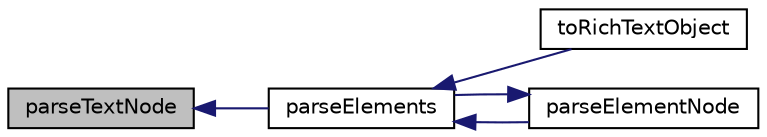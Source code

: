 digraph "parseTextNode"
{
  edge [fontname="Helvetica",fontsize="10",labelfontname="Helvetica",labelfontsize="10"];
  node [fontname="Helvetica",fontsize="10",shape=record];
  rankdir="LR";
  Node54 [label="parseTextNode",height=0.2,width=0.4,color="black", fillcolor="grey75", style="filled", fontcolor="black"];
  Node54 -> Node55 [dir="back",color="midnightblue",fontsize="10",style="solid",fontname="Helvetica"];
  Node55 [label="parseElements",height=0.2,width=0.4,color="black", fillcolor="white", style="filled",URL="$class_p_h_p_excel___helper___h_t_m_l.html#a83711da092d266bb48aa51cf9d4cc5ad"];
  Node55 -> Node56 [dir="back",color="midnightblue",fontsize="10",style="solid",fontname="Helvetica"];
  Node56 [label="toRichTextObject",height=0.2,width=0.4,color="black", fillcolor="white", style="filled",URL="$class_p_h_p_excel___helper___h_t_m_l.html#a8f4455cca7018e085bfdadba716548c3"];
  Node55 -> Node57 [dir="back",color="midnightblue",fontsize="10",style="solid",fontname="Helvetica"];
  Node57 [label="parseElementNode",height=0.2,width=0.4,color="black", fillcolor="white", style="filled",URL="$class_p_h_p_excel___helper___h_t_m_l.html#a41e9fa69cb9057fc7e5a5fda2d6a4603"];
  Node57 -> Node55 [dir="back",color="midnightblue",fontsize="10",style="solid",fontname="Helvetica"];
}
